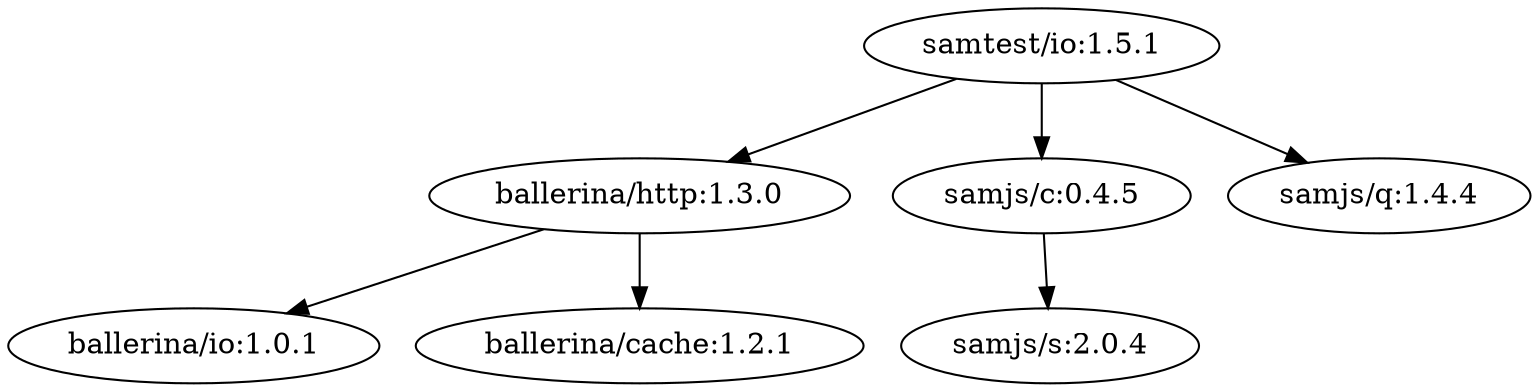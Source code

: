 digraph "samtest/io:1.5.1" {
    "samtest/io:1.5.1" -> "ballerina/http:1.3.0"
    "samtest/io:1.5.1" -> "samjs/c:0.4.5"
    "samtest/io:1.5.1" -> "samjs/q:1.4.4"
    "ballerina/http:1.3.0" -> "ballerina/io:1.0.1"
    "ballerina/http:1.3.0" -> "ballerina/cache:1.2.1"
    "samjs/c:0.4.5" -> "samjs/s:2.0.4"
}